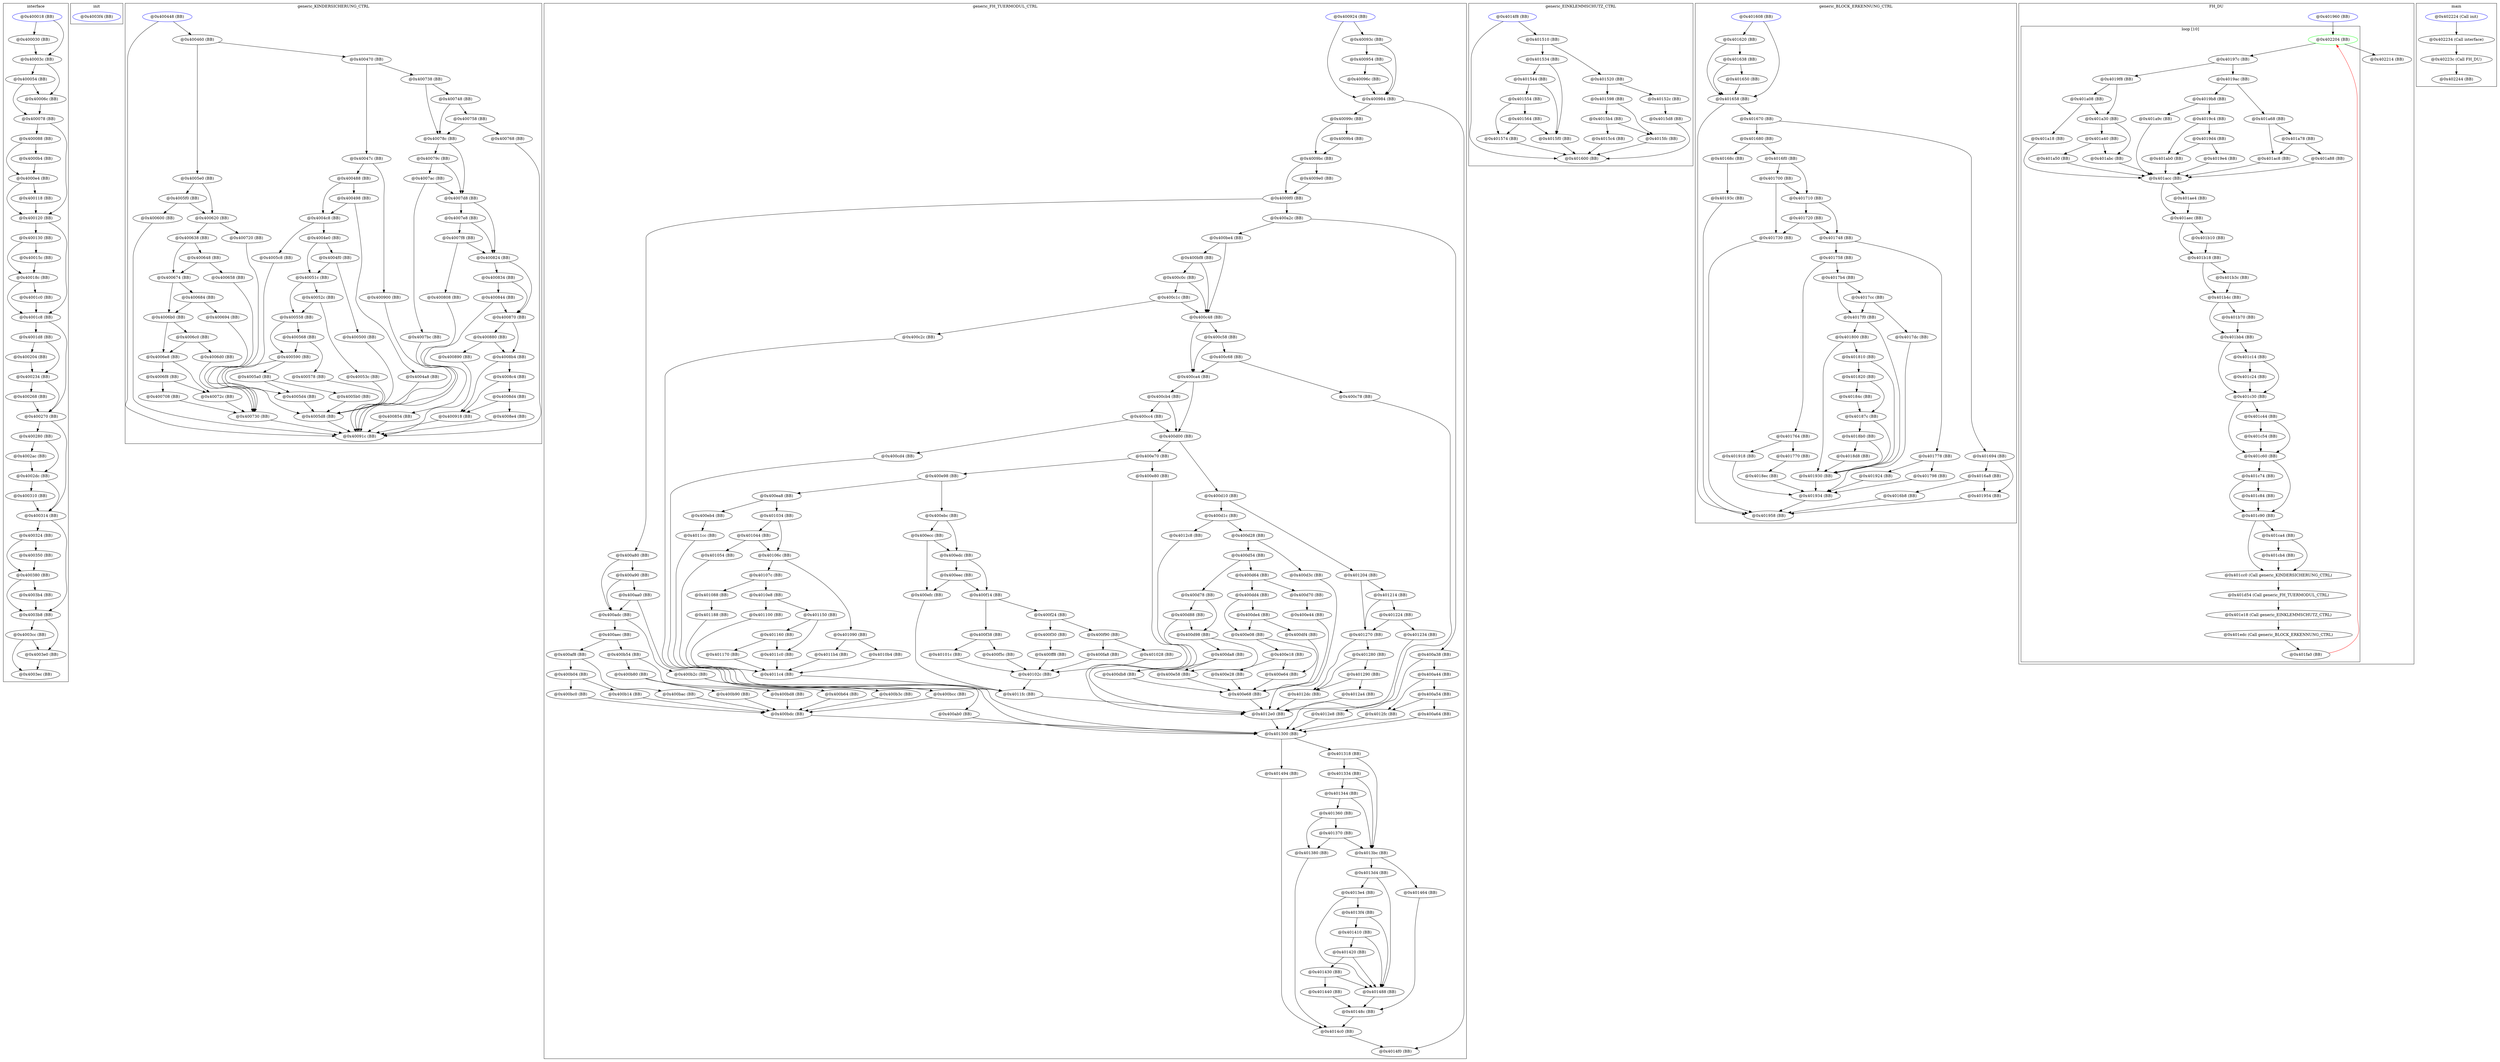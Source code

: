 digraph G {
subgraph cluster_interface {
graph [label = "interface"];
node0xd170a0 [label = "@0x400018 (BB)" ,color="blue"];
node0xd14d90 [label = "@0x400030 (BB)"];
node0xd1f4d0 [label = "@0x40003c (BB)"];
node0xd20670 [label = "@0x400054 (BB)"];
node0xd19910 [label = "@0x40006c (BB)"];
node0xd1a140 [label = "@0x400078 (BB)"];
node0xd1ad50 [label = "@0x400088 (BB)"];
node0xd2b410 [label = "@0x4000b4 (BB)"];
node0xd2d4a0 [label = "@0x4000e4 (BB)"];
node0x1a4af60 [label = "@0x400118 (BB)"];
node0x1a4b370 [label = "@0x400120 (BB)"];
node0x1a4bf80 [label = "@0x400130 (BB)"];
node0x1a4df00 [label = "@0x40015c (BB)"];
node0x1a4fdf0 [label = "@0x40018c (BB)"];
node0x1a520d0 [label = "@0x4001c0 (BB)"];
node0x1a524e0 [label = "@0x4001c8 (BB)"];
node0x1a530f0 [label = "@0x4001d8 (BB)"];
node0x1a550f0 [label = "@0x400204 (BB)"];
node0x1a57130 [label = "@0x400234 (BB)"];
node0x1a59410 [label = "@0x400268 (BB)"];
node0x1a59820 [label = "@0x400270 (BB)"];
node0x1a5a480 [label = "@0x400280 (BB)"];
node0x1a5c450 [label = "@0x4002ac (BB)"];
node0x1a5e4e0 [label = "@0x4002dc (BB)"];
node0x1a60810 [label = "@0x400310 (BB)"];
node0x1a5e7e0 [label = "@0x400314 (BB)"];
node0x1a615d0 [label = "@0x400324 (BB)"];
node0x1a635a0 [label = "@0x400350 (BB)"];
node0x1a65630 [label = "@0x400380 (BB)"];
node0x1a67960 [label = "@0x4003b4 (BB)"];
node0x1a65930 [label = "@0x4003b8 (BB)"];
node0x1a689c0 [label = "@0x4003cc (BB)"];
node0x1a697e0 [label = "@0x4003e0 (BB)"];
node0x1a69dc0 [label = "@0x4003ec (BB)"];
}
subgraph cluster_init {
graph [label = "init"];
node0xd18000 [label = "@0x4003f4 (BB)" ,color="blue"];
}
subgraph cluster_generic_KINDERSICHERUNG_CTRL {
graph [label = "generic_KINDERSICHERUNG_CTRL"];
node0x1a6efe0 [label = "@0x400448 (BB)" ,color="blue"];
node0x1a6ff10 [label = "@0x400460 (BB)"];
node0x1a70a90 [label = "@0x400470 (BB)"];
node0x1a71270 [label = "@0x40047c (BB)"];
node0x1a71af0 [label = "@0x400488 (BB)"];
node0x1a75630 [label = "@0x400498 (BB)"];
node0x1a76160 [label = "@0x4004a8 (BB)"];
node0x1a77900 [label = "@0x4004c8 (BB)"];
node0x1a786f0 [label = "@0x4004e0 (BB)"];
node0x1a790e0 [label = "@0x4004f0 (BB)"];
node0x1a79ca0 [label = "@0x400500 (BB)"];
node0x1a7b050 [label = "@0x40051c (BB)"];
node0x1a7bbd0 [label = "@0x40052c (BB)"];
node0x1a7c750 [label = "@0x40053c (BB)"];
node0x1a7db00 [label = "@0x400558 (BB)"];
node0x1a7e680 [label = "@0x400568 (BB)"];
node0x1a7f200 [label = "@0x400578 (BB)"];
node0x1a80420 [label = "@0x400590 (BB)"];
node0x1a80fa0 [label = "@0x4005a0 (BB)"];
node0x1a81b20 [label = "@0x4005b0 (BB)"];
node0x1a82c30 [label = "@0x4005c8 (BB)"];
node0x1a83460 [label = "@0x4005d4 (BB)"];
node0x1a83750 [label = "@0x4005d8 (BB)"];
node0x1a83e00 [label = "@0x4005e0 (BB)"];
node0x1a84a10 [label = "@0x4005f0 (BB)"];
node0x1a85590 [label = "@0x400600 (BB)"];
node0x1a86d80 [label = "@0x400620 (BB)"];
node0x1a87cb0 [label = "@0x400638 (BB)"];
node0x1a88830 [label = "@0x400648 (BB)"];
node0x1a893b0 [label = "@0x400658 (BB)"];
node0x1a85a80 [label = "@0x400674 (BB)"];
node0x1a8a7c0 [label = "@0x400684 (BB)"];
node0x1a8b2f0 [label = "@0x400694 (BB)"];
node0x1a8c710 [label = "@0x4006b0 (BB)"];
node0x1a8d240 [label = "@0x4006c0 (BB)"];
node0x1a8dd70 [label = "@0x4006d0 (BB)"];
node0x1a8ee30 [label = "@0x4006e8 (BB)"];
node0x1a8f960 [label = "@0x4006f8 (BB)"];
node0x1a90490 [label = "@0x400708 (BB)"];
node0x1a91550 [label = "@0x400720 (BB)"];
node0x1a91d80 [label = "@0x40072c (BB)"];
node0x1a92070 [label = "@0x400730 (BB)"];
node0x1a926d0 [label = "@0x400738 (BB)"];
node0x1a932e0 [label = "@0x400748 (BB)"];
node0x1a93e10 [label = "@0x400758 (BB)"];
node0x1a94940 [label = "@0x400768 (BB)"];
node0x1a962a0 [label = "@0x40078c (BB)"];
node0x1a96bf0 [label = "@0x40079c (BB)"];
node0x1a977b0 [label = "@0x4007ac (BB)"];
node0x1a982e0 [label = "@0x4007bc (BB)"];
node0x1a99640 [label = "@0x4007d8 (BB)"];
node0x1a9a1c0 [label = "@0x4007e8 (BB)"];
node0x1a9ad40 [label = "@0x4007f8 (BB)"];
node0x1a9b8c0 [label = "@0x400808 (BB)"];
node0x1a9cc70 [label = "@0x400824 (BB)"];
node0x1a9d7f0 [label = "@0x400834 (BB)"];
node0x1a9e370 [label = "@0x400844 (BB)"];
node0x1a9eef0 [label = "@0x400854 (BB)"];
node0x1aa02a0 [label = "@0x400870 (BB)"];
node0x1aa0e20 [label = "@0x400880 (BB)"];
node0x1aa19a0 [label = "@0x400890 (BB)"];
node0x1aa3350 [label = "@0x4008b4 (BB)"];
node0x1aa3e20 [label = "@0x4008c4 (BB)"];
node0x1aa49a0 [label = "@0x4008d4 (BB)"];
node0x1aa5520 [label = "@0x4008e4 (BB)"];
node0x1aa6110 [label = "@0x400900 (BB)"];
node0x1aa7220 [label = "@0x400918 (BB)"];
node0x1aa73e0 [label = "@0x40091c (BB)"];
}
subgraph cluster_generic_FH_TUERMODUL_CTRL {
graph [label = "generic_FH_TUERMODUL_CTRL"];
node0x1a72220 [label = "@0x400924 (BB)" ,color="blue"];
node0x1a73470 [label = "@0x40093c (BB)"];
node0x1a74580 [label = "@0x400954 (BB)"];
node0x1aacf90 [label = "@0x40096c (BB)"];
node0x1aae0a0 [label = "@0x400984 (BB)"];
node0x1aaf120 [label = "@0x40099c (BB)"];
node0x1ab0230 [label = "@0x4009b4 (BB)"];
node0x1ab0770 [label = "@0x4009bc (BB)"];
node0x1ab7de0 [label = "@0x4009e0 (BB)"];
node0x1ab8880 [label = "@0x4009f0 (BB)"];
node0x1abb2d0 [label = "@0x400a2c (BB)"];
node0x1abb8f0 [label = "@0x400a38 (BB)"];
node0x1abc170 [label = "@0x400a44 (BB)"];
node0x1abcd80 [label = "@0x400a54 (BB)"];
node0x1abd900 [label = "@0x400a64 (BB)"];
node0x1abecb0 [label = "@0x400a80 (BB)"];
node0x1abf830 [label = "@0x400a90 (BB)"];
node0x1ac04c0 [label = "@0x400aa0 (BB)"];
node0x1ac1040 [label = "@0x400ab0 (BB)"];
node0x1ac3010 [label = "@0x400adc (BB)"];
node0x1ac39b0 [label = "@0x400aec (BB)"];
node0x1ac4190 [label = "@0x400af8 (BB)"];
node0x1ac4a10 [label = "@0x400b04 (BB)"];
node0x1ac5620 [label = "@0x400b14 (BB)"];
node0x1ac6730 [label = "@0x400b2c (BB)"];
node0x1ac72b0 [label = "@0x400b3c (BB)"];
node0x1ac83c0 [label = "@0x400b54 (BB)"];
node0x1ac8f40 [label = "@0x400b64 (BB)"];
node0x1aca2f0 [label = "@0x400b80 (BB)"];
node0x1acae70 [label = "@0x400b90 (BB)"];
node0x1acb870 [label = "@0x400bac (BB)"];
node0x1acc640 [label = "@0x400bc0 (BB)"];
node0x1acce70 [label = "@0x400bcc (BB)"];
node0x1acbaa0 [label = "@0x400bd8 (BB)"];
node0x1acdab0 [label = "@0x400bdc (BB)"];
node0x1ace110 [label = "@0x400be4 (BB)"];
node0x1acefc0 [label = "@0x400bf8 (BB)"];
node0x1acfc50 [label = "@0x400c0c (BB)"];
node0x1ad0720 [label = "@0x400c1c (BB)"];
node0x1ad12e0 [label = "@0x400c2c (BB)"];
node0x1ad2640 [label = "@0x400c48 (BB)"];
node0x1ad3170 [label = "@0x400c58 (BB)"];
node0x1ad3ca0 [label = "@0x400c68 (BB)"];
node0x1ad47d0 [label = "@0x400c78 (BB)"];
node0x1ad6750 [label = "@0x400ca4 (BB)"];
node0x1ad6fc0 [label = "@0x400cb4 (BB)"];
node0x1ad7ac0 [label = "@0x400cc4 (BB)"];
node0x1ad8530 [label = "@0x400cd4 (BB)"];
node0x1ada2a0 [label = "@0x400d00 (BB)"];
node0x1adab10 [label = "@0x400d10 (BB)"];
node0x1adb380 [label = "@0x400d1c (BB)"];
node0x1adbc00 [label = "@0x400d28 (BB)"];
node0x1adcb00 [label = "@0x400d3c (BB)"];
node0x1addc10 [label = "@0x400d54 (BB)"];
node0x1ade790 [label = "@0x400d64 (BB)"];
node0x1adef70 [label = "@0x400d70 (BB)"];
node0x1adf550 [label = "@0x400d78 (BB)"];
node0x1ae0160 [label = "@0x400d88 (BB)"];
node0x1ae0ce0 [label = "@0x400d98 (BB)"];
node0x1ae1860 [label = "@0x400da8 (BB)"];
node0x1ae23e0 [label = "@0x400db8 (BB)"];
node0x1ae3790 [label = "@0x400dd4 (BB)"];
node0x1ae4310 [label = "@0x400de4 (BB)"];
node0x1ae4e90 [label = "@0x400df4 (BB)"];
node0x1ae5cb0 [label = "@0x400e08 (BB)"];
node0x1ae6490 [label = "@0x400e18 (BB)"];
node0x1ae7010 [label = "@0x400e28 (BB)"];
node0x1ae83c0 [label = "@0x400e44 (BB)"];
node0x1ae91e0 [label = "@0x400e58 (BB)"];
node0x1ae9a10 [label = "@0x400e64 (BB)"];
node0x1ae9d00 [label = "@0x400e68 (BB)"];
node0x1aea3b0 [label = "@0x400e70 (BB)"];
node0x1aeafc0 [label = "@0x400e80 (BB)"];
node0x1ae6740 [label = "@0x400e98 (BB)"];
node0x1aec850 [label = "@0x400ea8 (BB)"];
node0x1aecfb0 [label = "@0x400eb4 (BB)"];
node0x1aed550 [label = "@0x400ebc (BB)"];
node0x1aee0a0 [label = "@0x400ecc (BB)"];
node0x1aeeb10 [label = "@0x400edc (BB)"];
node0x1aef580 [label = "@0x400eec (BB)"];
node0x1aefff0 [label = "@0x400efc (BB)"];
node0x1af0fb0 [label = "@0x400f14 (BB)"];
node0x1af1a20 [label = "@0x400f24 (BB)"];
node0x1af2180 [label = "@0x400f30 (BB)"];
node0x1af2720 [label = "@0x400f38 (BB)"];
node0x1af4150 [label = "@0x400f5c (BB)"];
node0x1af6560 [label = "@0x400f90 (BB)"];
node0x1af7350 [label = "@0x400fa8 (BB)"];
node0x1afad80 [label = "@0x400ff8 (BB)"];
node0x1afc240 [label = "@0x40101c (BB)"];
node0x1af7c80 [label = "@0x401028 (BB)"];
node0x1afcc80 [label = "@0x40102c (BB)"];
node0x1afd2e0 [label = "@0x401034 (BB)"];
node0x1afdef0 [label = "@0x401044 (BB)"];
node0x1afea70 [label = "@0x401054 (BB)"];
node0x1affb80 [label = "@0x40106c (BB)"];
node0x1b00700 [label = "@0x40107c (BB)"];
node0x1b00ee0 [label = "@0x401088 (BB)"];
node0x1b014c0 [label = "@0x401090 (BB)"];
node0x1b02f00 [label = "@0x4010b4 (BB)"];
node0x1b05310 [label = "@0x4010e8 (BB)"];
node0x1b06290 [label = "@0x401100 (BB)"];
node0x1b099d0 [label = "@0x401150 (BB)"];
node0x1b0a080 [label = "@0x401160 (BB)"];
node0x1b0ac00 [label = "@0x401170 (BB)"];
node0x1b0bd10 [label = "@0x401188 (BB)"];
node0x1b0d920 [label = "@0x4011b4 (BB)"];
node0x1b0df80 [label = "@0x4011c0 (BB)"];
node0x1b0e270 [label = "@0x4011c4 (BB)"];
node0x1b0e8d0 [label = "@0x4011cc (BB)"];
node0x1b10bc0 [label = "@0x4011fc (BB)"];
node0x1b10f80 [label = "@0x401204 (BB)"];
node0x1b11b90 [label = "@0x401214 (BB)"];
node0x1b126c0 [label = "@0x401224 (BB)"];
node0x1b131f0 [label = "@0x401234 (BB)"];
node0x1b15bf0 [label = "@0x401270 (BB)"];
node0x1b16460 [label = "@0x401280 (BB)"];
node0x1b16f60 [label = "@0x401290 (BB)"];
node0x1b17c30 [label = "@0x4012a4 (BB)"];
node0x1b18ca0 [label = "@0x4012c8 (BB)"];
node0x1b1a0d0 [label = "@0x4012dc (BB)"];
node0x1b1a2e0 [label = "@0x4012e0 (BB)"];
node0x1b1a900 [label = "@0x4012e8 (BB)"];
node0x1b1b670 [label = "@0x4012fc (BB)"];
node0x1b1b910 [label = "@0x401300 (BB)"];
node0x1b1c9f0 [label = "@0x401318 (BB)"];
node0x1b1dd10 [label = "@0x401334 (BB)"];
node0x1b1e890 [label = "@0x401344 (BB)"];
node0x1b1fc40 [label = "@0x401360 (BB)"];
node0x1b20990 [label = "@0x401370 (BB)"];
node0x1b21510 [label = "@0x401380 (BB)"];
node0x1b23f60 [label = "@0x4013bc (BB)"];
node0x1b24e90 [label = "@0x4013d4 (BB)"];
node0x1b25a10 [label = "@0x4013e4 (BB)"];
node0x1b26590 [label = "@0x4013f4 (BB)"];
node0x1b27940 [label = "@0x401410 (BB)"];
node0x1b284c0 [label = "@0x401420 (BB)"];
node0x1b29040 [label = "@0x401430 (BB)"];
node0x1b29bc0 [label = "@0x401440 (BB)"];
node0x1b2b570 [label = "@0x401464 (BB)"];
node0x1b25cc0 [label = "@0x401488 (BB)"];
node0x1b28770 [label = "@0x40148c (BB)"];
node0x1b2cf90 [label = "@0x401494 (BB)"];
node0x1b2f020 [label = "@0x4014c0 (BB)"];
node0x1b31060 [label = "@0x4014f0 (BB)"];
}
subgraph cluster_generic_EINKLEMMSCHUTZ_CTRL {
graph [label = "generic_EINKLEMMSCHUTZ_CTRL"];
node0x1ab1320 [label = "@0x4014f8 (BB)" ,color="blue"];
node0x1ab31c0 [label = "@0x401510 (BB)"];
node0x1ab3d40 [label = "@0x401520 (BB)"];
node0x1ab4520 [label = "@0x40152c (BB)"];
node0x1ab4b00 [label = "@0x401534 (BB)"];
node0x1ab5760 [label = "@0x401544 (BB)"];
node0x1ab62e0 [label = "@0x401554 (BB)"];
node0x1ab6e60 [label = "@0x401564 (BB)"];
node0x1b3bd10 [label = "@0x401574 (BB)"];
node0x1b3d5c0 [label = "@0x401598 (BB)"];
node0x1b3e900 [label = "@0x4015b4 (BB)"];
node0x1b3f3e0 [label = "@0x4015c4 (BB)"];
node0x1b40200 [label = "@0x4015d8 (BB)"];
node0x1b41310 [label = "@0x4015f0 (BB)"];
node0x1b41af0 [label = "@0x4015fc (BB)"];
node0x1b41de0 [label = "@0x401600 (BB)"];
}
subgraph cluster_generic_BLOCK_ERKENNUNG_CTRL {
graph [label = "generic_BLOCK_ERKENNUNG_CTRL"];
node0x1ab1f40 [label = "@0x401608 (BB)" ,color="blue"];
node0x1b43af0 [label = "@0x401620 (BB)"];
node0x1b46440 [label = "@0x401638 (BB)"];
node0x1b47550 [label = "@0x401650 (BB)"];
node0x1b47a90 [label = "@0x401658 (BB)"];
node0x1b48c80 [label = "@0x401670 (BB)"];
node0x1b49800 [label = "@0x401680 (BB)"];
node0x1b49fe0 [label = "@0x40168c (BB)"];
node0x1b4a5c0 [label = "@0x401694 (BB)"];
node0x1b4b4b0 [label = "@0x4016a8 (BB)"];
node0x1b4c030 [label = "@0x4016b8 (BB)"];
node0x1b4e4a0 [label = "@0x4016f0 (BB)"];
node0x1b4ed10 [label = "@0x401700 (BB)"];
node0x1b4f810 [label = "@0x401710 (BB)"];
node0x1b50280 [label = "@0x401720 (BB)"];
node0x1b50cf0 [label = "@0x401730 (BB)"];
node0x1b51cb0 [label = "@0x401748 (BB)"];
node0x1b52840 [label = "@0x401758 (BB)"];
node0x1b52f60 [label = "@0x401764 (BB)"];
node0x1b53790 [label = "@0x401770 (BB)"];
node0x1b53d70 [label = "@0x401778 (BB)"];
node0x1b555e0 [label = "@0x401798 (BB)"];
node0x1b56710 [label = "@0x4017b4 (BB)"];
node0x1b577d0 [label = "@0x4017cc (BB)"];
node0x1b58300 [label = "@0x4017dc (BB)"];
node0x1b590d0 [label = "@0x4017f0 (BB)"];
node0x1b59b10 [label = "@0x401800 (BB)"];
node0x1b5a6d0 [label = "@0x401810 (BB)"];
node0x1b5b200 [label = "@0x401820 (BB)"];
node0x1b5d1d0 [label = "@0x40184c (BB)"];
node0x1b5f260 [label = "@0x40187c (BB)"];
node0x1b61590 [label = "@0x4018b0 (BB)"];
node0x1b630e0 [label = "@0x4018d8 (BB)"];
node0x1b63eb0 [label = "@0x4018ec (BB)"];
node0x1b65e20 [label = "@0x401918 (BB)"];
node0x1b64200 [label = "@0x401924 (BB)"];
node0x1b66d40 [label = "@0x401930 (BB)"];
node0x1b67030 [label = "@0x401934 (BB)"];
node0x1b676e0 [label = "@0x40193c (BB)"];
node0x1b68880 [label = "@0x401954 (BB)"];
node0x1b68a40 [label = "@0x401958 (BB)"];
}
subgraph cluster_FH_DU {
graph [label = "FH_DU"];
subgraph cluster_loop0x1bcd970 {
graph [label = "loop [10]"];
node0x1bcbe50 [label = "@0x402204 (BB)" ,color="green"];
node0x1bb00e0 [label = "@0x401fa0 (BB)"];
node0x1ba7e70 [label = "@0x401edc (Call generic_BLOCK_ERKENNUNG_CTRL)"];
node0x1b9fad0 [label = "@0x401e18 (Call generic_EINKLEMMSCHUTZ_CTRL)"];
node0x1b97ca0 [label = "@0x401d54 (Call generic_FH_TUERMODUL_CTRL)"];
node0x1b91490 [label = "@0x401cc0 (Call generic_KINDERSICHERUNG_CTRL)"];
node0x1b8f2e0 [label = "@0x401c90 (BB)"];
node0x1b8d110 [label = "@0x401c60 (BB)"];
node0x1b8ada0 [label = "@0x401c30 (BB)"];
node0x1b85e40 [label = "@0x401bb4 (BB)"];
node0x1b81460 [label = "@0x401b4c (BB)"];
node0x1b7ef10 [label = "@0x401b18 (BB)"];
node0x1b7d080 [label = "@0x401aec (BB)"];
node0x1b7bab0 [label = "@0x401acc (BB)"];
node0x1b71990 [label = "@0x4019e4 (BB)"];
node0x1b70dd0 [label = "@0x4019d4 (BB)"];
node0x1b702c0 [label = "@0x4019c4 (BB)"];
node0x1b452b0 [label = "@0x4019b8 (BB)"];
node0x1b6f3f0 [label = "@0x4019ac (BB)"];
node0x1b44f60 [label = "@0x40197c (BB)"];
node0x1b73c30 [label = "@0x401a18 (BB)"];
node0x1b731a0 [label = "@0x401a08 (BB)"];
node0x1b72760 [label = "@0x4019f8 (BB)"];
node0x1b763e0 [label = "@0x401a50 (BB)"];
node0x1b758b0 [label = "@0x401a40 (BB)"];
node0x1b74d80 [label = "@0x401a30 (BB)"];
node0x1b78b00 [label = "@0x401a88 (BB)"];
node0x1b77fd0 [label = "@0x401a78 (BB)"];
node0x1b774a0 [label = "@0x401a68 (BB)"];
node0x1b798d0 [label = "@0x401a9c (BB)"];
node0x1b7a710 [label = "@0x401ab0 (BB)"];
node0x1b7af40 [label = "@0x401abc (BB)"];
node0x1b7b7c0 [label = "@0x401ac8 (BB)"];
node0x1b7cb40 [label = "@0x401ae4 (BB)"];
node0x1b7eab0 [label = "@0x401b10 (BB)"];
node0x1b80950 [label = "@0x401b3c (BB)"];
node0x1b82dc0 [label = "@0x401b70 (BB)"];
node0x1b89ec0 [label = "@0x401c14 (BB)"];
node0x1b8a5c0 [label = "@0x401c24 (BB)"];
node0x1b8bc50 [label = "@0x401c44 (BB)"];
node0x1b8c8e0 [label = "@0x401c54 (BB)"];
node0x1b8dfc0 [label = "@0x401c74 (BB)"];
node0x1b8eb40 [label = "@0x401c84 (BB)"];
node0x1b90190 [label = "@0x401ca4 (BB)"];
node0x1b90bd0 [label = "@0x401cb4 (BB)"];
}
node0x1b6bcd0 [label = "@0x401960 (BB)" ,color="blue"];
node0x1b44f60;
node0x1b6f3f0;
node0x1b452b0;
node0x1b702c0;
node0x1b70dd0;
node0x1b71990;
node0x1b72760;
node0x1b731a0;
node0x1b73c30;
node0x1b74d80;
node0x1b758b0;
node0x1b763e0;
node0x1b774a0;
node0x1b77fd0;
node0x1b78b00;
node0x1b798d0;
node0x1b7a710;
node0x1b7af40;
node0x1b7b7c0;
node0x1b7bab0;
node0x1b7cb40;
node0x1b7d080;
node0x1b7eab0;
node0x1b7ef10;
node0x1b80950;
node0x1b81460;
node0x1b82dc0;
node0x1b85e40;
node0x1b89ec0;
node0x1b8a5c0;
node0x1b8ada0;
node0x1b8bc50;
node0x1b8c8e0;
node0x1b8d110;
node0x1b8dfc0;
node0x1b8eb40;
node0x1b8f2e0;
node0x1b90190;
node0x1b90bd0;
node0x1b91490;
node0x1b97ca0;
node0x1b9fad0;
node0x1ba7e70;
node0x1bb00e0;
node0x1bcbe50;
node0x1bb31e0 [label = "@0x402214 (BB)"];
}
subgraph cluster_main {
graph [label = "main"];
node0x1b6c950 [label = "@0x402224 (Call init)" ,color="blue"];
node0x1b6d770 [label = "@0x402234 (Call interface)"];
node0x1b6dc60 [label = "@0x40223c (Call FH_DU)"];
node0x1bcdea0 [label = "@0x402244 (BB)"];
}
node0xd170a0 -> node0xd14d90;
node0xd170a0 -> node0xd1f4d0;
node0xd14d90 -> node0xd1f4d0;
node0xd1f4d0 -> node0xd20670;
node0xd1f4d0 -> node0xd19910;
node0xd20670 -> node0xd19910;
node0xd20670 -> node0xd1a140;
node0xd19910 -> node0xd1a140;
node0xd1a140 -> node0xd1ad50;
node0xd1a140 -> node0x1a4b370;
node0xd1ad50 -> node0xd2b410;
node0xd1ad50 -> node0xd2d4a0;
node0xd2b410 -> node0xd2d4a0;
node0xd2d4a0 -> node0x1a4af60;
node0xd2d4a0 -> node0x1a4b370;
node0x1a4af60 -> node0x1a4b370;
node0x1a4b370 -> node0x1a4bf80;
node0x1a4b370 -> node0x1a524e0;
node0x1a4bf80 -> node0x1a4df00;
node0x1a4bf80 -> node0x1a4fdf0;
node0x1a4df00 -> node0x1a4fdf0;
node0x1a4fdf0 -> node0x1a520d0;
node0x1a4fdf0 -> node0x1a524e0;
node0x1a520d0 -> node0x1a524e0;
node0x1a524e0 -> node0x1a530f0;
node0x1a524e0 -> node0x1a59820;
node0x1a530f0 -> node0x1a550f0;
node0x1a530f0 -> node0x1a57130;
node0x1a550f0 -> node0x1a57130;
node0x1a57130 -> node0x1a59410;
node0x1a57130 -> node0x1a59820;
node0x1a59410 -> node0x1a59820;
node0x1a59820 -> node0x1a5a480;
node0x1a59820 -> node0x1a5e7e0;
node0x1a5a480 -> node0x1a5c450;
node0x1a5a480 -> node0x1a5e4e0;
node0x1a5c450 -> node0x1a5e4e0;
node0x1a5e4e0 -> node0x1a60810;
node0x1a5e4e0 -> node0x1a5e7e0;
node0x1a60810 -> node0x1a5e7e0;
node0x1a5e7e0 -> node0x1a615d0;
node0x1a5e7e0 -> node0x1a65930;
node0x1a615d0 -> node0x1a635a0;
node0x1a615d0 -> node0x1a65630;
node0x1a635a0 -> node0x1a65630;
node0x1a65630 -> node0x1a67960;
node0x1a65630 -> node0x1a65930;
node0x1a67960 -> node0x1a65930;
node0x1a65930 -> node0x1a689c0;
node0x1a65930 -> node0x1a697e0;
node0x1a689c0 -> node0x1a697e0;
node0x1a689c0 -> node0x1a69dc0;
node0x1a697e0 -> node0x1a69dc0;
node0x1a6efe0 -> node0x1a6ff10;
node0x1a6efe0 -> node0x1aa73e0;
node0x1a6ff10 -> node0x1a70a90;
node0x1a6ff10 -> node0x1a83e00;
node0x1a70a90 -> node0x1a71270;
node0x1a70a90 -> node0x1a926d0;
node0x1a71270 -> node0x1a71af0;
node0x1a71270 -> node0x1aa6110;
node0x1a71af0 -> node0x1a75630;
node0x1a71af0 -> node0x1a77900;
node0x1a75630 -> node0x1a76160;
node0x1a75630 -> node0x1a77900;
node0x1a76160 -> node0x1aa73e0;
node0x1a77900 -> node0x1a786f0;
node0x1a77900 -> node0x1a82c30;
node0x1a786f0 -> node0x1a790e0;
node0x1a786f0 -> node0x1a7b050;
node0x1a790e0 -> node0x1a79ca0;
node0x1a790e0 -> node0x1a7b050;
node0x1a79ca0 -> node0x1a83750;
node0x1a7b050 -> node0x1a7bbd0;
node0x1a7b050 -> node0x1a7db00;
node0x1a7bbd0 -> node0x1a7c750;
node0x1a7bbd0 -> node0x1a7db00;
node0x1a7c750 -> node0x1a83750;
node0x1a7db00 -> node0x1a7e680;
node0x1a7db00 -> node0x1a80420;
node0x1a7e680 -> node0x1a7f200;
node0x1a7e680 -> node0x1a80420;
node0x1a7f200 -> node0x1a83750;
node0x1a80420 -> node0x1a80fa0;
node0x1a80420 -> node0x1a83460;
node0x1a80fa0 -> node0x1a81b20;
node0x1a80fa0 -> node0x1a83460;
node0x1a81b20 -> node0x1a83750;
node0x1a82c30 -> node0x1a83750;
node0x1a83460 -> node0x1a83750;
node0x1a83750 -> node0x1aa73e0;
node0x1a83e00 -> node0x1a84a10;
node0x1a83e00 -> node0x1a86d80;
node0x1a84a10 -> node0x1a85590;
node0x1a84a10 -> node0x1a86d80;
node0x1a85590 -> node0x1aa73e0;
node0x1a86d80 -> node0x1a87cb0;
node0x1a86d80 -> node0x1a91550;
node0x1a87cb0 -> node0x1a88830;
node0x1a87cb0 -> node0x1a85a80;
node0x1a88830 -> node0x1a893b0;
node0x1a88830 -> node0x1a85a80;
node0x1a893b0 -> node0x1a92070;
node0x1a85a80 -> node0x1a8a7c0;
node0x1a85a80 -> node0x1a8c710;
node0x1a8a7c0 -> node0x1a8b2f0;
node0x1a8a7c0 -> node0x1a8c710;
node0x1a8b2f0 -> node0x1a92070;
node0x1a8c710 -> node0x1a8d240;
node0x1a8c710 -> node0x1a8ee30;
node0x1a8d240 -> node0x1a8dd70;
node0x1a8d240 -> node0x1a8ee30;
node0x1a8dd70 -> node0x1a92070;
node0x1a8ee30 -> node0x1a8f960;
node0x1a8ee30 -> node0x1a91d80;
node0x1a8f960 -> node0x1a90490;
node0x1a8f960 -> node0x1a91d80;
node0x1a90490 -> node0x1a92070;
node0x1a91550 -> node0x1a92070;
node0x1a91d80 -> node0x1a92070;
node0x1a92070 -> node0x1aa73e0;
node0x1a926d0 -> node0x1a932e0;
node0x1a926d0 -> node0x1a962a0;
node0x1a932e0 -> node0x1a93e10;
node0x1a932e0 -> node0x1a962a0;
node0x1a93e10 -> node0x1a94940;
node0x1a93e10 -> node0x1a962a0;
node0x1a94940 -> node0x1aa73e0;
node0x1a962a0 -> node0x1a96bf0;
node0x1a962a0 -> node0x1a99640;
node0x1a96bf0 -> node0x1a977b0;
node0x1a96bf0 -> node0x1a99640;
node0x1a977b0 -> node0x1a982e0;
node0x1a977b0 -> node0x1a99640;
node0x1a982e0 -> node0x1aa73e0;
node0x1a99640 -> node0x1a9a1c0;
node0x1a99640 -> node0x1a9cc70;
node0x1a9a1c0 -> node0x1a9ad40;
node0x1a9a1c0 -> node0x1a9cc70;
node0x1a9ad40 -> node0x1a9b8c0;
node0x1a9ad40 -> node0x1a9cc70;
node0x1a9b8c0 -> node0x1aa73e0;
node0x1a9cc70 -> node0x1a9d7f0;
node0x1a9cc70 -> node0x1aa02a0;
node0x1a9d7f0 -> node0x1a9e370;
node0x1a9d7f0 -> node0x1aa02a0;
node0x1a9e370 -> node0x1a9eef0;
node0x1a9e370 -> node0x1aa02a0;
node0x1a9eef0 -> node0x1aa73e0;
node0x1aa02a0 -> node0x1aa0e20;
node0x1aa02a0 -> node0x1aa3350;
node0x1aa0e20 -> node0x1aa19a0;
node0x1aa0e20 -> node0x1aa3350;
node0x1aa19a0 -> node0x1aa73e0;
node0x1aa3350 -> node0x1aa3e20;
node0x1aa3350 -> node0x1aa7220;
node0x1aa3e20 -> node0x1aa49a0;
node0x1aa3e20 -> node0x1aa7220;
node0x1aa49a0 -> node0x1aa5520;
node0x1aa49a0 -> node0x1aa7220;
node0x1aa5520 -> node0x1aa73e0;
node0x1aa6110 -> node0x1aa73e0;
node0x1aa7220 -> node0x1aa73e0;
node0x1a72220 -> node0x1a73470;
node0x1a72220 -> node0x1aae0a0;
node0x1a73470 -> node0x1a74580;
node0x1a73470 -> node0x1aae0a0;
node0x1a74580 -> node0x1aacf90;
node0x1a74580 -> node0x1aae0a0;
node0x1aacf90 -> node0x1aae0a0;
node0x1aae0a0 -> node0x1aaf120;
node0x1aae0a0 -> node0x1b31060;
node0x1aaf120 -> node0x1ab0230;
node0x1aaf120 -> node0x1ab0770;
node0x1ab0230 -> node0x1ab0770;
node0x1ab0770 -> node0x1ab7de0;
node0x1ab0770 -> node0x1ab8880;
node0x1ab7de0 -> node0x1ab8880;
node0x1ab8880 -> node0x1abb2d0;
node0x1ab8880 -> node0x1abecb0;
node0x1abb2d0 -> node0x1abb8f0;
node0x1abb2d0 -> node0x1ace110;
node0x1abb8f0 -> node0x1abc170;
node0x1abb8f0 -> node0x1b1a900;
node0x1abc170 -> node0x1abcd80;
node0x1abc170 -> node0x1b1b670;
node0x1abcd80 -> node0x1abd900;
node0x1abcd80 -> node0x1b1b670;
node0x1abd900 -> node0x1b1b910;
node0x1abecb0 -> node0x1abf830;
node0x1abecb0 -> node0x1ac3010;
node0x1abf830 -> node0x1ac04c0;
node0x1abf830 -> node0x1ac3010;
node0x1ac04c0 -> node0x1ac1040;
node0x1ac04c0 -> node0x1ac3010;
node0x1ac1040 -> node0x1b1b910;
node0x1ac3010 -> node0x1ac39b0;
node0x1ac3010 -> node0x1ac6730;
node0x1ac39b0 -> node0x1ac4190;
node0x1ac39b0 -> node0x1ac83c0;
node0x1ac4190 -> node0x1ac4a10;
node0x1ac4190 -> node0x1acb870;
node0x1ac4a10 -> node0x1ac5620;
node0x1ac4a10 -> node0x1acc640;
node0x1ac5620 -> node0x1acdab0;
node0x1ac6730 -> node0x1ac72b0;
node0x1ac6730 -> node0x1acce70;
node0x1ac72b0 -> node0x1acdab0;
node0x1ac83c0 -> node0x1ac8f40;
node0x1ac83c0 -> node0x1aca2f0;
node0x1ac8f40 -> node0x1acdab0;
node0x1aca2f0 -> node0x1acae70;
node0x1aca2f0 -> node0x1acbaa0;
node0x1acae70 -> node0x1acdab0;
node0x1acb870 -> node0x1acdab0;
node0x1acc640 -> node0x1acdab0;
node0x1acce70 -> node0x1acdab0;
node0x1acbaa0 -> node0x1acdab0;
node0x1acdab0 -> node0x1b1b910;
node0x1ace110 -> node0x1acefc0;
node0x1ace110 -> node0x1ad2640;
node0x1acefc0 -> node0x1acfc50;
node0x1acefc0 -> node0x1ad2640;
node0x1acfc50 -> node0x1ad0720;
node0x1acfc50 -> node0x1ad2640;
node0x1ad0720 -> node0x1ad12e0;
node0x1ad0720 -> node0x1ad2640;
node0x1ad12e0 -> node0x1b1b910;
node0x1ad2640 -> node0x1ad3170;
node0x1ad2640 -> node0x1ad6750;
node0x1ad3170 -> node0x1ad3ca0;
node0x1ad3170 -> node0x1ad6750;
node0x1ad3ca0 -> node0x1ad47d0;
node0x1ad3ca0 -> node0x1ad6750;
node0x1ad47d0 -> node0x1b1b910;
node0x1ad6750 -> node0x1ad6fc0;
node0x1ad6750 -> node0x1ada2a0;
node0x1ad6fc0 -> node0x1ad7ac0;
node0x1ad6fc0 -> node0x1ada2a0;
node0x1ad7ac0 -> node0x1ad8530;
node0x1ad7ac0 -> node0x1ada2a0;
node0x1ad8530 -> node0x1b1b910;
node0x1ada2a0 -> node0x1adab10;
node0x1ada2a0 -> node0x1aea3b0;
node0x1adab10 -> node0x1adb380;
node0x1adab10 -> node0x1b10f80;
node0x1adb380 -> node0x1adbc00;
node0x1adb380 -> node0x1b18ca0;
node0x1adbc00 -> node0x1adcb00;
node0x1adbc00 -> node0x1addc10;
node0x1adcb00 -> node0x1b1a2e0;
node0x1addc10 -> node0x1ade790;
node0x1addc10 -> node0x1adf550;
node0x1ade790 -> node0x1adef70;
node0x1ade790 -> node0x1ae3790;
node0x1adef70 -> node0x1ae83c0;
node0x1adf550 -> node0x1ae0160;
node0x1adf550 -> node0x1ae0ce0;
node0x1ae0160 -> node0x1ae0ce0;
node0x1ae0160 -> node0x1ae23e0;
node0x1ae0ce0 -> node0x1ae1860;
node0x1ae0ce0 -> node0x1ae91e0;
node0x1ae1860 -> node0x1ae23e0;
node0x1ae1860 -> node0x1ae91e0;
node0x1ae23e0 -> node0x1ae9d00;
node0x1ae3790 -> node0x1ae4310;
node0x1ae3790 -> node0x1ae5cb0;
node0x1ae4310 -> node0x1ae4e90;
node0x1ae4310 -> node0x1ae5cb0;
node0x1ae4e90 -> node0x1ae9d00;
node0x1ae5cb0 -> node0x1ae6490;
node0x1ae5cb0 -> node0x1ae9a10;
node0x1ae6490 -> node0x1ae7010;
node0x1ae6490 -> node0x1ae9a10;
node0x1ae7010 -> node0x1ae9d00;
node0x1ae83c0 -> node0x1ae9d00;
node0x1ae91e0 -> node0x1ae9d00;
node0x1ae9a10 -> node0x1ae9d00;
node0x1ae9d00 -> node0x1b1a2e0;
node0x1aea3b0 -> node0x1aeafc0;
node0x1aea3b0 -> node0x1ae6740;
node0x1aeafc0 -> node0x1b1a2e0;
node0x1ae6740 -> node0x1aec850;
node0x1ae6740 -> node0x1aed550;
node0x1aec850 -> node0x1aecfb0;
node0x1aec850 -> node0x1afd2e0;
node0x1aecfb0 -> node0x1b0e8d0;
node0x1aed550 -> node0x1aee0a0;
node0x1aed550 -> node0x1aeeb10;
node0x1aee0a0 -> node0x1aeeb10;
node0x1aee0a0 -> node0x1aefff0;
node0x1aeeb10 -> node0x1aef580;
node0x1aeeb10 -> node0x1af0fb0;
node0x1aef580 -> node0x1aefff0;
node0x1aef580 -> node0x1af0fb0;
node0x1aefff0 -> node0x1b10bc0;
node0x1af0fb0 -> node0x1af1a20;
node0x1af0fb0 -> node0x1af2720;
node0x1af1a20 -> node0x1af2180;
node0x1af1a20 -> node0x1af6560;
node0x1af2180 -> node0x1afad80;
node0x1af2720 -> node0x1af4150;
node0x1af2720 -> node0x1afc240;
node0x1af4150 -> node0x1afcc80;
node0x1af6560 -> node0x1af7350;
node0x1af6560 -> node0x1af7c80;
node0x1af7350 -> node0x1afcc80;
node0x1afad80 -> node0x1afcc80;
node0x1afc240 -> node0x1afcc80;
node0x1af7c80 -> node0x1afcc80;
node0x1afcc80 -> node0x1b10bc0;
node0x1afd2e0 -> node0x1afdef0;
node0x1afd2e0 -> node0x1affb80;
node0x1afdef0 -> node0x1afea70;
node0x1afdef0 -> node0x1affb80;
node0x1afea70 -> node0x1b10bc0;
node0x1affb80 -> node0x1b00700;
node0x1affb80 -> node0x1b014c0;
node0x1b00700 -> node0x1b00ee0;
node0x1b00700 -> node0x1b05310;
node0x1b00ee0 -> node0x1b0bd10;
node0x1b014c0 -> node0x1b02f00;
node0x1b014c0 -> node0x1b0d920;
node0x1b02f00 -> node0x1b0e270;
node0x1b05310 -> node0x1b06290;
node0x1b05310 -> node0x1b099d0;
node0x1b06290 -> node0x1b0e270;
node0x1b099d0 -> node0x1b0a080;
node0x1b099d0 -> node0x1b0df80;
node0x1b0a080 -> node0x1b0ac00;
node0x1b0a080 -> node0x1b0df80;
node0x1b0ac00 -> node0x1b0e270;
node0x1b0bd10 -> node0x1b0e270;
node0x1b0d920 -> node0x1b0e270;
node0x1b0df80 -> node0x1b0e270;
node0x1b0e270 -> node0x1b10bc0;
node0x1b0e8d0 -> node0x1b10bc0;
node0x1b10bc0 -> node0x1b1a2e0;
node0x1b10f80 -> node0x1b11b90;
node0x1b10f80 -> node0x1b15bf0;
node0x1b11b90 -> node0x1b126c0;
node0x1b11b90 -> node0x1b15bf0;
node0x1b126c0 -> node0x1b131f0;
node0x1b126c0 -> node0x1b15bf0;
node0x1b131f0 -> node0x1b1a2e0;
node0x1b15bf0 -> node0x1b16460;
node0x1b15bf0 -> node0x1b1a0d0;
node0x1b16460 -> node0x1b16f60;
node0x1b16460 -> node0x1b1a0d0;
node0x1b16f60 -> node0x1b17c30;
node0x1b16f60 -> node0x1b1a0d0;
node0x1b17c30 -> node0x1b1a2e0;
node0x1b18ca0 -> node0x1b1a2e0;
node0x1b1a0d0 -> node0x1b1a2e0;
node0x1b1a2e0 -> node0x1b1b910;
node0x1b1a900 -> node0x1b1b910;
node0x1b1b670 -> node0x1b1b910;
node0x1b1b910 -> node0x1b1c9f0;
node0x1b1b910 -> node0x1b2cf90;
node0x1b1c9f0 -> node0x1b1dd10;
node0x1b1c9f0 -> node0x1b23f60;
node0x1b1dd10 -> node0x1b1e890;
node0x1b1dd10 -> node0x1b23f60;
node0x1b1e890 -> node0x1b1fc40;
node0x1b1e890 -> node0x1b23f60;
node0x1b1fc40 -> node0x1b20990;
node0x1b1fc40 -> node0x1b21510;
node0x1b20990 -> node0x1b21510;
node0x1b20990 -> node0x1b23f60;
node0x1b21510 -> node0x1b2f020;
node0x1b23f60 -> node0x1b24e90;
node0x1b23f60 -> node0x1b2b570;
node0x1b24e90 -> node0x1b25a10;
node0x1b24e90 -> node0x1b25cc0;
node0x1b25a10 -> node0x1b26590;
node0x1b25a10 -> node0x1b25cc0;
node0x1b26590 -> node0x1b27940;
node0x1b26590 -> node0x1b25cc0;
node0x1b27940 -> node0x1b284c0;
node0x1b27940 -> node0x1b25cc0;
node0x1b284c0 -> node0x1b29040;
node0x1b284c0 -> node0x1b25cc0;
node0x1b29040 -> node0x1b29bc0;
node0x1b29040 -> node0x1b25cc0;
node0x1b29bc0 -> node0x1b28770;
node0x1b2b570 -> node0x1b28770;
node0x1b25cc0 -> node0x1b28770;
node0x1b28770 -> node0x1b2f020;
node0x1b2cf90 -> node0x1b2f020;
node0x1b2f020 -> node0x1b31060;
node0x1ab1320 -> node0x1ab31c0;
node0x1ab1320 -> node0x1b41de0;
node0x1ab31c0 -> node0x1ab3d40;
node0x1ab31c0 -> node0x1ab4b00;
node0x1ab3d40 -> node0x1ab4520;
node0x1ab3d40 -> node0x1b3d5c0;
node0x1ab4520 -> node0x1b40200;
node0x1ab4b00 -> node0x1ab5760;
node0x1ab4b00 -> node0x1b41310;
node0x1ab5760 -> node0x1ab62e0;
node0x1ab5760 -> node0x1b41310;
node0x1ab62e0 -> node0x1ab6e60;
node0x1ab62e0 -> node0x1b3bd10;
node0x1ab6e60 -> node0x1b3bd10;
node0x1ab6e60 -> node0x1b41310;
node0x1b3bd10 -> node0x1b41de0;
node0x1b3d5c0 -> node0x1b3e900;
node0x1b3d5c0 -> node0x1b41af0;
node0x1b3e900 -> node0x1b3f3e0;
node0x1b3e900 -> node0x1b41af0;
node0x1b3f3e0 -> node0x1b41de0;
node0x1b40200 -> node0x1b41de0;
node0x1b41310 -> node0x1b41de0;
node0x1b41af0 -> node0x1b41de0;
node0x1ab1f40 -> node0x1b43af0;
node0x1ab1f40 -> node0x1b47a90;
node0x1b43af0 -> node0x1b46440;
node0x1b43af0 -> node0x1b47a90;
node0x1b46440 -> node0x1b47550;
node0x1b46440 -> node0x1b47a90;
node0x1b47550 -> node0x1b47a90;
node0x1b47a90 -> node0x1b48c80;
node0x1b47a90 -> node0x1b68a40;
node0x1b48c80 -> node0x1b49800;
node0x1b48c80 -> node0x1b4a5c0;
node0x1b49800 -> node0x1b49fe0;
node0x1b49800 -> node0x1b4e4a0;
node0x1b49fe0 -> node0x1b676e0;
node0x1b4a5c0 -> node0x1b4b4b0;
node0x1b4a5c0 -> node0x1b68880;
node0x1b4b4b0 -> node0x1b4c030;
node0x1b4b4b0 -> node0x1b68880;
node0x1b4c030 -> node0x1b68a40;
node0x1b4e4a0 -> node0x1b4ed10;
node0x1b4e4a0 -> node0x1b4f810;
node0x1b4ed10 -> node0x1b4f810;
node0x1b4ed10 -> node0x1b50cf0;
node0x1b4f810 -> node0x1b50280;
node0x1b4f810 -> node0x1b51cb0;
node0x1b50280 -> node0x1b50cf0;
node0x1b50280 -> node0x1b51cb0;
node0x1b50cf0 -> node0x1b68a40;
node0x1b51cb0 -> node0x1b52840;
node0x1b51cb0 -> node0x1b53d70;
node0x1b52840 -> node0x1b52f60;
node0x1b52840 -> node0x1b56710;
node0x1b52f60 -> node0x1b53790;
node0x1b52f60 -> node0x1b65e20;
node0x1b53790 -> node0x1b63eb0;
node0x1b53d70 -> node0x1b555e0;
node0x1b53d70 -> node0x1b64200;
node0x1b555e0 -> node0x1b67030;
node0x1b56710 -> node0x1b577d0;
node0x1b56710 -> node0x1b590d0;
node0x1b577d0 -> node0x1b58300;
node0x1b577d0 -> node0x1b590d0;
node0x1b58300 -> node0x1b67030;
node0x1b590d0 -> node0x1b59b10;
node0x1b590d0 -> node0x1b66d40;
node0x1b59b10 -> node0x1b5a6d0;
node0x1b59b10 -> node0x1b66d40;
node0x1b5a6d0 -> node0x1b5b200;
node0x1b5a6d0 -> node0x1b66d40;
node0x1b5b200 -> node0x1b5d1d0;
node0x1b5b200 -> node0x1b5f260;
node0x1b5d1d0 -> node0x1b5f260;
node0x1b5f260 -> node0x1b61590;
node0x1b5f260 -> node0x1b66d40;
node0x1b61590 -> node0x1b630e0;
node0x1b61590 -> node0x1b66d40;
node0x1b630e0 -> node0x1b66d40;
node0x1b63eb0 -> node0x1b67030;
node0x1b65e20 -> node0x1b67030;
node0x1b64200 -> node0x1b67030;
node0x1b66d40 -> node0x1b67030;
node0x1b67030 -> node0x1b68a40;
node0x1b676e0 -> node0x1b68a40;
node0x1b68880 -> node0x1b68a40;
node0x1b6bcd0 -> node0x1bcbe50;
node0x1b44f60 -> node0x1b6f3f0;
node0x1b44f60 -> node0x1b72760;
node0x1b6f3f0 -> node0x1b452b0;
node0x1b6f3f0 -> node0x1b774a0;
node0x1b452b0 -> node0x1b702c0;
node0x1b452b0 -> node0x1b798d0;
node0x1b702c0 -> node0x1b70dd0;
node0x1b702c0 -> node0x1b7a710;
node0x1b70dd0 -> node0x1b71990;
node0x1b70dd0 -> node0x1b7a710;
node0x1b71990 -> node0x1b7bab0;
node0x1b72760 -> node0x1b731a0;
node0x1b72760 -> node0x1b74d80;
node0x1b731a0 -> node0x1b73c30;
node0x1b731a0 -> node0x1b74d80;
node0x1b73c30 -> node0x1b7bab0;
node0x1b74d80 -> node0x1b758b0;
node0x1b74d80 -> node0x1b7af40;
node0x1b758b0 -> node0x1b763e0;
node0x1b758b0 -> node0x1b7af40;
node0x1b763e0 -> node0x1b7bab0;
node0x1b774a0 -> node0x1b77fd0;
node0x1b774a0 -> node0x1b7b7c0;
node0x1b77fd0 -> node0x1b78b00;
node0x1b77fd0 -> node0x1b7b7c0;
node0x1b78b00 -> node0x1b7bab0;
node0x1b798d0 -> node0x1b7bab0;
node0x1b7a710 -> node0x1b7bab0;
node0x1b7af40 -> node0x1b7bab0;
node0x1b7b7c0 -> node0x1b7bab0;
node0x1b7bab0 -> node0x1b7cb40;
node0x1b7bab0 -> node0x1b7d080;
node0x1b7cb40 -> node0x1b7d080;
node0x1b7d080 -> node0x1b7eab0;
node0x1b7d080 -> node0x1b7ef10;
node0x1b7eab0 -> node0x1b7ef10;
node0x1b7ef10 -> node0x1b80950;
node0x1b7ef10 -> node0x1b81460;
node0x1b80950 -> node0x1b81460;
node0x1b81460 -> node0x1b82dc0;
node0x1b81460 -> node0x1b85e40;
node0x1b82dc0 -> node0x1b85e40;
node0x1b85e40 -> node0x1b89ec0;
node0x1b85e40 -> node0x1b8ada0;
node0x1b89ec0 -> node0x1b8a5c0;
node0x1b89ec0 -> node0x1b8ada0;
node0x1b8a5c0 -> node0x1b8ada0;
node0x1b8ada0 -> node0x1b8bc50;
node0x1b8ada0 -> node0x1b8d110;
node0x1b8bc50 -> node0x1b8c8e0;
node0x1b8bc50 -> node0x1b8d110;
node0x1b8c8e0 -> node0x1b8d110;
node0x1b8d110 -> node0x1b8dfc0;
node0x1b8d110 -> node0x1b8f2e0;
node0x1b8dfc0 -> node0x1b8eb40;
node0x1b8dfc0 -> node0x1b8f2e0;
node0x1b8eb40 -> node0x1b8f2e0;
node0x1b8f2e0 -> node0x1b90190;
node0x1b8f2e0 -> node0x1b91490;
node0x1b90190 -> node0x1b90bd0;
node0x1b90190 -> node0x1b91490;
node0x1b90bd0 -> node0x1b91490;
node0x1b91490 -> node0x1b97ca0;
node0x1b97ca0 -> node0x1b9fad0;
node0x1b9fad0 -> node0x1ba7e70;
node0x1ba7e70 -> node0x1bb00e0;
node0x1bb00e0 -> node0x1bcbe50[color="red"];
node0x1bcbe50 -> node0x1b44f60;
node0x1bcbe50 -> node0x1bb31e0;
node0x1b6c950 -> node0x1b6d770;
node0x1b6d770 -> node0x1b6dc60;
node0x1b6dc60 -> node0x1bcdea0;
}
